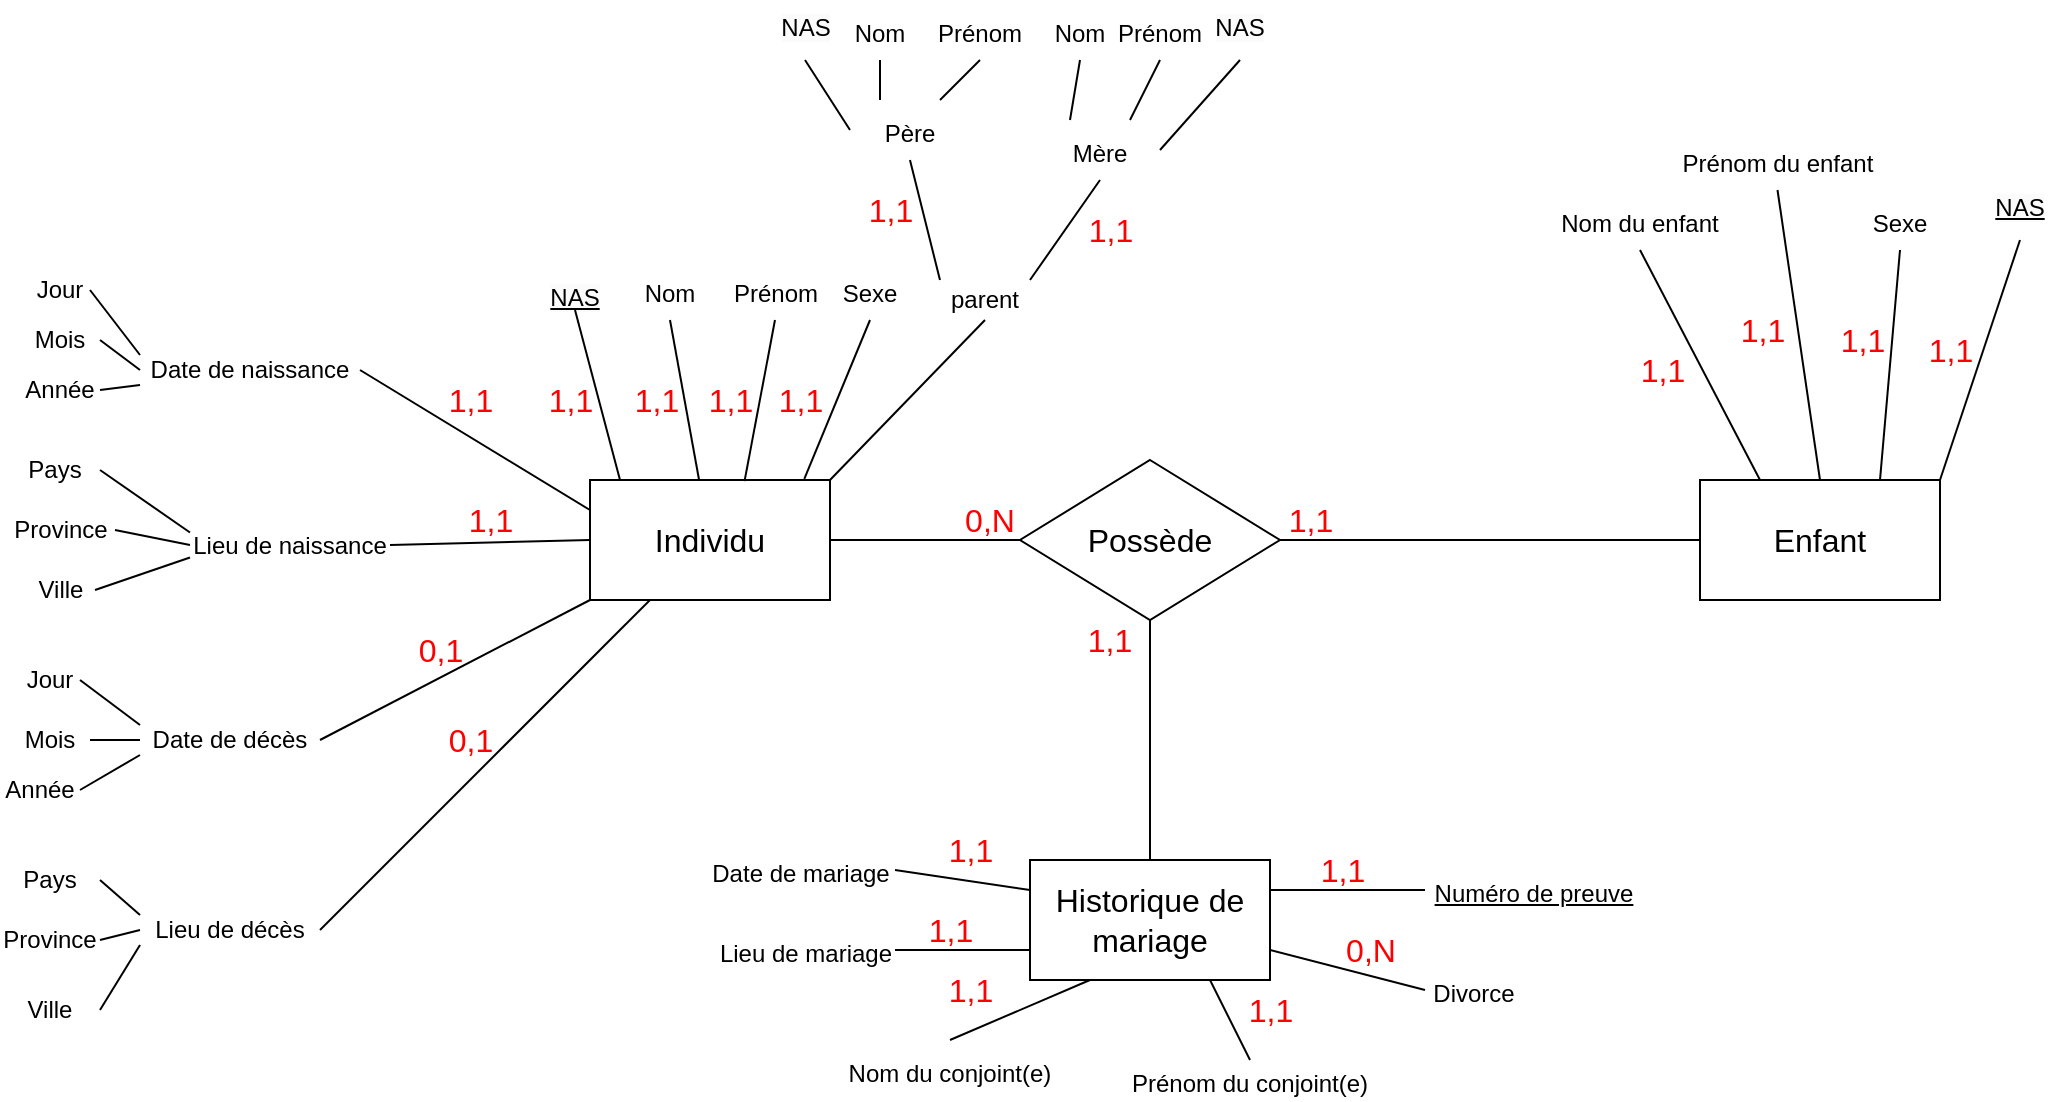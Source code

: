 <mxfile version="20.8.16" type="device"><diagram name="Page-1" id="-lUgpmlANeawjFlTptZe"><mxGraphModel dx="1050" dy="1649" grid="1" gridSize="10" guides="1" tooltips="1" connect="1" arrows="1" fold="1" page="1" pageScale="1" pageWidth="850" pageHeight="1100" math="0" shadow="0"><root><mxCell id="0"/><mxCell id="1" parent="0"/><mxCell id="cC8X6cLVy850eXCTq_Ww-1" value="&lt;font style=&quot;font-size: 16px;&quot;&gt;Individu&lt;/font&gt;" style="rounded=0;whiteSpace=wrap;html=1;" parent="1" vertex="1"><mxGeometry x="415" y="200" width="120" height="60" as="geometry"/></mxCell><mxCell id="_bVCqoc5p8d1zzgGQDH0-6" value="&lt;font style=&quot;font-size: 12px;&quot;&gt;Sexe&lt;/font&gt;" style="text;html=1;strokeColor=none;fillColor=none;align=center;verticalAlign=middle;whiteSpace=wrap;rounded=0;fontSize=16;" parent="1" vertex="1"><mxGeometry x="525" y="90" width="60" height="30" as="geometry"/></mxCell><mxCell id="_bVCqoc5p8d1zzgGQDH0-7" value="&lt;font style=&quot;font-size: 12px;&quot;&gt;Prénom&lt;/font&gt;" style="text;html=1;strokeColor=none;fillColor=none;align=center;verticalAlign=middle;whiteSpace=wrap;rounded=0;fontSize=16;" parent="1" vertex="1"><mxGeometry x="477.5" y="90" width="60" height="30" as="geometry"/></mxCell><mxCell id="_bVCqoc5p8d1zzgGQDH0-8" value="&lt;font style=&quot;font-size: 12px;&quot;&gt;Nom&lt;/font&gt;" style="text;html=1;strokeColor=none;fillColor=none;align=center;verticalAlign=middle;whiteSpace=wrap;rounded=0;fontSize=16;" parent="1" vertex="1"><mxGeometry x="425" y="90" width="60" height="30" as="geometry"/></mxCell><mxCell id="_bVCqoc5p8d1zzgGQDH0-10" value="Date de naissance" style="text;html=1;strokeColor=none;fillColor=none;align=center;verticalAlign=middle;whiteSpace=wrap;rounded=0;fontSize=12;" parent="1" vertex="1"><mxGeometry x="190" y="130" width="110" height="30" as="geometry"/></mxCell><mxCell id="_bVCqoc5p8d1zzgGQDH0-11" value="Lieu de naissance" style="text;html=1;strokeColor=none;fillColor=none;align=center;verticalAlign=middle;whiteSpace=wrap;rounded=0;fontSize=12;" parent="1" vertex="1"><mxGeometry x="215" y="220" width="100" height="25" as="geometry"/></mxCell><mxCell id="_bVCqoc5p8d1zzgGQDH0-12" value="Année" style="text;html=1;strokeColor=none;fillColor=none;align=center;verticalAlign=middle;whiteSpace=wrap;rounded=0;fontSize=12;" parent="1" vertex="1"><mxGeometry x="130" y="140" width="40" height="30" as="geometry"/></mxCell><mxCell id="_bVCqoc5p8d1zzgGQDH0-13" value="Mois" style="text;html=1;strokeColor=none;fillColor=none;align=center;verticalAlign=middle;whiteSpace=wrap;rounded=0;fontSize=12;" parent="1" vertex="1"><mxGeometry x="130" y="120" width="40" height="20" as="geometry"/></mxCell><mxCell id="_bVCqoc5p8d1zzgGQDH0-14" value="Jour" style="text;html=1;strokeColor=none;fillColor=none;align=center;verticalAlign=middle;whiteSpace=wrap;rounded=0;fontSize=12;" parent="1" vertex="1"><mxGeometry x="135" y="95" width="30" height="20" as="geometry"/></mxCell><mxCell id="_bVCqoc5p8d1zzgGQDH0-15" value="Date de décès" style="text;html=1;strokeColor=none;fillColor=none;align=center;verticalAlign=middle;whiteSpace=wrap;rounded=0;fontSize=12;" parent="1" vertex="1"><mxGeometry x="190" y="315" width="90" height="30" as="geometry"/></mxCell><mxCell id="_bVCqoc5p8d1zzgGQDH0-16" value="Lieu de décès" style="text;html=1;strokeColor=none;fillColor=none;align=center;verticalAlign=middle;whiteSpace=wrap;rounded=0;fontSize=12;" parent="1" vertex="1"><mxGeometry x="190" y="410" width="90" height="30" as="geometry"/></mxCell><mxCell id="_bVCqoc5p8d1zzgGQDH0-17" style="edgeStyle=orthogonalEdgeStyle;rounded=0;orthogonalLoop=1;jettySize=auto;html=1;exitX=0.5;exitY=1;exitDx=0;exitDy=0;fontSize=12;" parent="1" source="_bVCqoc5p8d1zzgGQDH0-14" target="_bVCqoc5p8d1zzgGQDH0-14" edge="1"><mxGeometry relative="1" as="geometry"/></mxCell><mxCell id="_bVCqoc5p8d1zzgGQDH0-24" value="" style="endArrow=none;html=1;rounded=0;fontSize=12;exitX=1;exitY=0.5;exitDx=0;exitDy=0;entryX=0;entryY=0.25;entryDx=0;entryDy=0;" parent="1" source="_bVCqoc5p8d1zzgGQDH0-10" target="cC8X6cLVy850eXCTq_Ww-1" edge="1"><mxGeometry width="50" height="50" relative="1" as="geometry"><mxPoint x="465" y="300" as="sourcePoint"/><mxPoint x="515" y="250" as="targetPoint"/></mxGeometry></mxCell><mxCell id="_bVCqoc5p8d1zzgGQDH0-25" value="" style="endArrow=none;html=1;rounded=0;fontSize=12;exitX=1;exitY=0.5;exitDx=0;exitDy=0;entryX=0;entryY=0.5;entryDx=0;entryDy=0;" parent="1" source="_bVCqoc5p8d1zzgGQDH0-11" target="cC8X6cLVy850eXCTq_Ww-1" edge="1"><mxGeometry width="50" height="50" relative="1" as="geometry"><mxPoint x="465" y="300" as="sourcePoint"/><mxPoint x="515" y="250" as="targetPoint"/></mxGeometry></mxCell><mxCell id="_bVCqoc5p8d1zzgGQDH0-28" value="" style="endArrow=none;html=1;rounded=0;fontSize=12;exitX=1;exitY=0.5;exitDx=0;exitDy=0;entryX=0;entryY=0.25;entryDx=0;entryDy=0;" parent="1" source="_bVCqoc5p8d1zzgGQDH0-14" target="_bVCqoc5p8d1zzgGQDH0-10" edge="1"><mxGeometry width="50" height="50" relative="1" as="geometry"><mxPoint x="465" y="300" as="sourcePoint"/><mxPoint x="515" y="250" as="targetPoint"/></mxGeometry></mxCell><mxCell id="_bVCqoc5p8d1zzgGQDH0-29" value="" style="endArrow=none;html=1;rounded=0;fontSize=12;exitX=1;exitY=0.5;exitDx=0;exitDy=0;entryX=0;entryY=0.5;entryDx=0;entryDy=0;" parent="1" source="_bVCqoc5p8d1zzgGQDH0-13" target="_bVCqoc5p8d1zzgGQDH0-10" edge="1"><mxGeometry width="50" height="50" relative="1" as="geometry"><mxPoint x="465" y="300" as="sourcePoint"/><mxPoint x="515" y="250" as="targetPoint"/></mxGeometry></mxCell><mxCell id="_bVCqoc5p8d1zzgGQDH0-30" value="" style="endArrow=none;html=1;rounded=0;fontSize=12;exitX=1;exitY=0.5;exitDx=0;exitDy=0;entryX=0;entryY=0.75;entryDx=0;entryDy=0;" parent="1" source="_bVCqoc5p8d1zzgGQDH0-12" target="_bVCqoc5p8d1zzgGQDH0-10" edge="1"><mxGeometry width="50" height="50" relative="1" as="geometry"><mxPoint x="465" y="300" as="sourcePoint"/><mxPoint x="515" y="250" as="targetPoint"/></mxGeometry></mxCell><mxCell id="_bVCqoc5p8d1zzgGQDH0-31" value="Pays" style="text;html=1;strokeColor=none;fillColor=none;align=center;verticalAlign=middle;whiteSpace=wrap;rounded=0;fontSize=12;" parent="1" vertex="1"><mxGeometry x="125" y="185" width="45" height="20" as="geometry"/></mxCell><mxCell id="_bVCqoc5p8d1zzgGQDH0-32" value="Ville" style="text;html=1;strokeColor=none;fillColor=none;align=center;verticalAlign=middle;whiteSpace=wrap;rounded=0;fontSize=12;" parent="1" vertex="1"><mxGeometry x="132.5" y="245" width="35" height="20" as="geometry"/></mxCell><mxCell id="_bVCqoc5p8d1zzgGQDH0-33" value="Province" style="text;html=1;strokeColor=none;fillColor=none;align=center;verticalAlign=middle;whiteSpace=wrap;rounded=0;fontSize=12;" parent="1" vertex="1"><mxGeometry x="122.5" y="210" width="55" height="30" as="geometry"/></mxCell><mxCell id="_bVCqoc5p8d1zzgGQDH0-35" value="Année" style="text;html=1;strokeColor=none;fillColor=none;align=center;verticalAlign=middle;whiteSpace=wrap;rounded=0;fontSize=12;" parent="1" vertex="1"><mxGeometry x="120" y="340" width="40" height="30" as="geometry"/></mxCell><mxCell id="_bVCqoc5p8d1zzgGQDH0-36" value="Mois" style="text;html=1;strokeColor=none;fillColor=none;align=center;verticalAlign=middle;whiteSpace=wrap;rounded=0;fontSize=12;" parent="1" vertex="1"><mxGeometry x="125" y="320" width="40" height="20" as="geometry"/></mxCell><mxCell id="_bVCqoc5p8d1zzgGQDH0-37" value="Jour" style="text;html=1;strokeColor=none;fillColor=none;align=center;verticalAlign=middle;whiteSpace=wrap;rounded=0;fontSize=12;" parent="1" vertex="1"><mxGeometry x="130" y="290" width="30" height="20" as="geometry"/></mxCell><mxCell id="_bVCqoc5p8d1zzgGQDH0-38" style="edgeStyle=orthogonalEdgeStyle;rounded=0;orthogonalLoop=1;jettySize=auto;html=1;exitX=0.5;exitY=1;exitDx=0;exitDy=0;fontSize=12;" parent="1" source="_bVCqoc5p8d1zzgGQDH0-37" target="_bVCqoc5p8d1zzgGQDH0-37" edge="1"><mxGeometry relative="1" as="geometry"/></mxCell><mxCell id="_bVCqoc5p8d1zzgGQDH0-39" value="Pays" style="text;html=1;strokeColor=none;fillColor=none;align=center;verticalAlign=middle;whiteSpace=wrap;rounded=0;fontSize=12;" parent="1" vertex="1"><mxGeometry x="120" y="390" width="50" height="20" as="geometry"/></mxCell><mxCell id="_bVCqoc5p8d1zzgGQDH0-40" value="Ville" style="text;html=1;strokeColor=none;fillColor=none;align=center;verticalAlign=middle;whiteSpace=wrap;rounded=0;fontSize=12;" parent="1" vertex="1"><mxGeometry x="120" y="455" width="50" height="20" as="geometry"/></mxCell><mxCell id="_bVCqoc5p8d1zzgGQDH0-41" value="Province" style="text;html=1;strokeColor=none;fillColor=none;align=center;verticalAlign=middle;whiteSpace=wrap;rounded=0;fontSize=12;" parent="1" vertex="1"><mxGeometry x="120" y="420" width="50" height="20" as="geometry"/></mxCell><mxCell id="_bVCqoc5p8d1zzgGQDH0-42" value="" style="endArrow=none;html=1;rounded=0;fontSize=12;exitX=1;exitY=0.5;exitDx=0;exitDy=0;entryX=0;entryY=0.25;entryDx=0;entryDy=0;" parent="1" source="_bVCqoc5p8d1zzgGQDH0-31" target="_bVCqoc5p8d1zzgGQDH0-11" edge="1"><mxGeometry width="50" height="50" relative="1" as="geometry"><mxPoint x="465" y="300" as="sourcePoint"/><mxPoint x="515" y="250" as="targetPoint"/></mxGeometry></mxCell><mxCell id="_bVCqoc5p8d1zzgGQDH0-43" value="" style="endArrow=none;html=1;rounded=0;fontSize=12;exitX=1;exitY=0.5;exitDx=0;exitDy=0;entryX=0;entryY=0.5;entryDx=0;entryDy=0;" parent="1" source="_bVCqoc5p8d1zzgGQDH0-33" target="_bVCqoc5p8d1zzgGQDH0-11" edge="1"><mxGeometry width="50" height="50" relative="1" as="geometry"><mxPoint x="465" y="300" as="sourcePoint"/><mxPoint x="515" y="250" as="targetPoint"/></mxGeometry></mxCell><mxCell id="_bVCqoc5p8d1zzgGQDH0-44" value="" style="endArrow=none;html=1;rounded=0;fontSize=12;exitX=1;exitY=0.5;exitDx=0;exitDy=0;entryX=0;entryY=0.75;entryDx=0;entryDy=0;" parent="1" source="_bVCqoc5p8d1zzgGQDH0-32" target="_bVCqoc5p8d1zzgGQDH0-11" edge="1"><mxGeometry width="50" height="50" relative="1" as="geometry"><mxPoint x="465" y="300" as="sourcePoint"/><mxPoint x="515" y="250" as="targetPoint"/></mxGeometry></mxCell><mxCell id="_bVCqoc5p8d1zzgGQDH0-46" value="" style="endArrow=none;html=1;rounded=0;fontSize=12;exitX=1;exitY=0.5;exitDx=0;exitDy=0;entryX=0;entryY=0.25;entryDx=0;entryDy=0;" parent="1" source="_bVCqoc5p8d1zzgGQDH0-37" target="_bVCqoc5p8d1zzgGQDH0-15" edge="1"><mxGeometry width="50" height="50" relative="1" as="geometry"><mxPoint x="425" y="320" as="sourcePoint"/><mxPoint x="475" y="270" as="targetPoint"/></mxGeometry></mxCell><mxCell id="_bVCqoc5p8d1zzgGQDH0-47" value="" style="endArrow=none;html=1;rounded=0;fontSize=12;exitX=1;exitY=0.5;exitDx=0;exitDy=0;entryX=0;entryY=0.5;entryDx=0;entryDy=0;" parent="1" source="_bVCqoc5p8d1zzgGQDH0-36" target="_bVCqoc5p8d1zzgGQDH0-15" edge="1"><mxGeometry width="50" height="50" relative="1" as="geometry"><mxPoint x="425" y="320" as="sourcePoint"/><mxPoint x="475" y="270" as="targetPoint"/></mxGeometry></mxCell><mxCell id="_bVCqoc5p8d1zzgGQDH0-48" value="" style="endArrow=none;html=1;rounded=0;fontSize=12;exitX=1;exitY=0.5;exitDx=0;exitDy=0;entryX=0;entryY=0.75;entryDx=0;entryDy=0;" parent="1" source="_bVCqoc5p8d1zzgGQDH0-35" target="_bVCqoc5p8d1zzgGQDH0-15" edge="1"><mxGeometry width="50" height="50" relative="1" as="geometry"><mxPoint x="165" y="355" as="sourcePoint"/><mxPoint x="475" y="270" as="targetPoint"/></mxGeometry></mxCell><mxCell id="_bVCqoc5p8d1zzgGQDH0-49" value="" style="endArrow=none;html=1;rounded=0;fontSize=12;exitX=1;exitY=0.5;exitDx=0;exitDy=0;entryX=0;entryY=0.25;entryDx=0;entryDy=0;" parent="1" source="_bVCqoc5p8d1zzgGQDH0-39" target="_bVCqoc5p8d1zzgGQDH0-16" edge="1"><mxGeometry width="50" height="50" relative="1" as="geometry"><mxPoint x="425" y="330" as="sourcePoint"/><mxPoint x="475" y="280" as="targetPoint"/></mxGeometry></mxCell><mxCell id="_bVCqoc5p8d1zzgGQDH0-50" value="" style="endArrow=none;html=1;rounded=0;fontSize=12;exitX=1;exitY=0.5;exitDx=0;exitDy=0;entryX=0;entryY=0.5;entryDx=0;entryDy=0;" parent="1" source="_bVCqoc5p8d1zzgGQDH0-41" target="_bVCqoc5p8d1zzgGQDH0-16" edge="1"><mxGeometry width="50" height="50" relative="1" as="geometry"><mxPoint x="425" y="330" as="sourcePoint"/><mxPoint x="475" y="280" as="targetPoint"/></mxGeometry></mxCell><mxCell id="_bVCqoc5p8d1zzgGQDH0-51" value="" style="endArrow=none;html=1;rounded=0;fontSize=12;exitX=1;exitY=0.5;exitDx=0;exitDy=0;entryX=0;entryY=0.75;entryDx=0;entryDy=0;" parent="1" source="_bVCqoc5p8d1zzgGQDH0-40" target="_bVCqoc5p8d1zzgGQDH0-16" edge="1"><mxGeometry width="50" height="50" relative="1" as="geometry"><mxPoint x="425" y="330" as="sourcePoint"/><mxPoint x="475" y="280" as="targetPoint"/></mxGeometry></mxCell><mxCell id="_bVCqoc5p8d1zzgGQDH0-52" value="" style="endArrow=none;html=1;rounded=0;fontSize=12;exitX=0.5;exitY=1;exitDx=0;exitDy=0;" parent="1" source="_bVCqoc5p8d1zzgGQDH0-8" target="cC8X6cLVy850eXCTq_Ww-1" edge="1"><mxGeometry width="50" height="50" relative="1" as="geometry"><mxPoint x="490" y="300" as="sourcePoint"/><mxPoint x="540" y="250" as="targetPoint"/></mxGeometry></mxCell><mxCell id="_bVCqoc5p8d1zzgGQDH0-53" value="" style="endArrow=none;html=1;rounded=0;fontSize=12;exitX=0.644;exitY=0.009;exitDx=0;exitDy=0;entryX=0.5;entryY=1;entryDx=0;entryDy=0;exitPerimeter=0;" parent="1" source="cC8X6cLVy850eXCTq_Ww-1" target="_bVCqoc5p8d1zzgGQDH0-7" edge="1"><mxGeometry width="50" height="50" relative="1" as="geometry"><mxPoint x="490" y="300" as="sourcePoint"/><mxPoint x="540" y="250" as="targetPoint"/></mxGeometry></mxCell><mxCell id="_bVCqoc5p8d1zzgGQDH0-54" value="" style="endArrow=none;html=1;rounded=0;fontSize=12;exitX=0.893;exitY=-0.009;exitDx=0;exitDy=0;entryX=0.5;entryY=1;entryDx=0;entryDy=0;exitPerimeter=0;" parent="1" source="cC8X6cLVy850eXCTq_Ww-1" target="_bVCqoc5p8d1zzgGQDH0-6" edge="1"><mxGeometry width="50" height="50" relative="1" as="geometry"><mxPoint x="490" y="300" as="sourcePoint"/><mxPoint x="540" y="250" as="targetPoint"/></mxGeometry></mxCell><mxCell id="_bVCqoc5p8d1zzgGQDH0-55" value="&lt;font style=&quot;font-size: 16px;&quot;&gt;Possède&lt;/font&gt;" style="rhombus;whiteSpace=wrap;html=1;fontSize=12;" parent="1" vertex="1"><mxGeometry x="630" y="190" width="130" height="80" as="geometry"/></mxCell><mxCell id="_bVCqoc5p8d1zzgGQDH0-56" value="" style="endArrow=none;html=1;rounded=0;fontSize=12;exitX=0;exitY=0.5;exitDx=0;exitDy=0;entryX=1;entryY=0.5;entryDx=0;entryDy=0;" parent="1" source="_bVCqoc5p8d1zzgGQDH0-55" target="cC8X6cLVy850eXCTq_Ww-1" edge="1"><mxGeometry width="50" height="50" relative="1" as="geometry"><mxPoint x="490" y="300" as="sourcePoint"/><mxPoint x="560" y="190" as="targetPoint"/></mxGeometry></mxCell><mxCell id="_bVCqoc5p8d1zzgGQDH0-57" value="Enfant" style="rounded=0;whiteSpace=wrap;html=1;fontSize=16;" parent="1" vertex="1"><mxGeometry x="970" y="200" width="120" height="60" as="geometry"/></mxCell><mxCell id="_bVCqoc5p8d1zzgGQDH0-58" value="" style="endArrow=none;html=1;rounded=0;fontSize=16;entryX=1;entryY=0.5;entryDx=0;entryDy=0;exitX=0;exitY=0.5;exitDx=0;exitDy=0;" parent="1" source="_bVCqoc5p8d1zzgGQDH0-57" target="_bVCqoc5p8d1zzgGQDH0-55" edge="1"><mxGeometry width="50" height="50" relative="1" as="geometry"><mxPoint x="490" y="290" as="sourcePoint"/><mxPoint x="540" y="240" as="targetPoint"/></mxGeometry></mxCell><mxCell id="_bVCqoc5p8d1zzgGQDH0-59" value="&lt;font color=&quot;#ff0000&quot;&gt;0,N&lt;/font&gt;" style="text;html=1;strokeColor=none;fillColor=none;align=center;verticalAlign=middle;whiteSpace=wrap;rounded=0;fontSize=16;" parent="1" vertex="1"><mxGeometry x="590" y="210" width="50" height="20" as="geometry"/></mxCell><mxCell id="_bVCqoc5p8d1zzgGQDH0-60" value="1,1" style="text;html=1;align=center;verticalAlign=middle;resizable=0;points=[];autosize=1;strokeColor=none;fillColor=none;fontSize=16;fontColor=#FF0000;" parent="1" vertex="1"><mxGeometry x="750" y="205" width="50" height="30" as="geometry"/></mxCell><mxCell id="_bVCqoc5p8d1zzgGQDH0-63" value="&lt;font style=&quot;font-size: 12px;&quot;&gt;Sexe&lt;/font&gt;" style="text;html=1;strokeColor=none;fillColor=none;align=center;verticalAlign=middle;whiteSpace=wrap;rounded=0;fontSize=16;" parent="1" vertex="1"><mxGeometry x="1040" y="55" width="60" height="30" as="geometry"/></mxCell><mxCell id="_bVCqoc5p8d1zzgGQDH0-64" value="&lt;font style=&quot;font-size: 12px;&quot;&gt;Prénom du enfant&lt;/font&gt;" style="text;html=1;strokeColor=none;fillColor=none;align=center;verticalAlign=middle;whiteSpace=wrap;rounded=0;fontSize=16;" parent="1" vertex="1"><mxGeometry x="960" y="25" width="97.5" height="30" as="geometry"/></mxCell><mxCell id="_bVCqoc5p8d1zzgGQDH0-65" value="&lt;font style=&quot;font-size: 12px;&quot;&gt;Nom du enfant&lt;/font&gt;" style="text;html=1;strokeColor=none;fillColor=none;align=center;verticalAlign=middle;whiteSpace=wrap;rounded=0;fontSize=16;" parent="1" vertex="1"><mxGeometry x="890" y="55" width="100" height="30" as="geometry"/></mxCell><mxCell id="_bVCqoc5p8d1zzgGQDH0-66" value="" style="endArrow=none;html=1;rounded=0;fontSize=16;fontColor=#FF0000;exitX=0.25;exitY=0;exitDx=0;exitDy=0;entryX=0.5;entryY=1;entryDx=0;entryDy=0;" parent="1" source="_bVCqoc5p8d1zzgGQDH0-57" target="_bVCqoc5p8d1zzgGQDH0-65" edge="1"><mxGeometry width="50" height="50" relative="1" as="geometry"><mxPoint x="670" y="290" as="sourcePoint"/><mxPoint x="720" y="240" as="targetPoint"/></mxGeometry></mxCell><mxCell id="_bVCqoc5p8d1zzgGQDH0-67" value="" style="endArrow=none;html=1;rounded=0;fontSize=16;fontColor=#FF0000;exitX=0.5;exitY=0;exitDx=0;exitDy=0;entryX=0.5;entryY=1;entryDx=0;entryDy=0;" parent="1" source="_bVCqoc5p8d1zzgGQDH0-57" target="_bVCqoc5p8d1zzgGQDH0-64" edge="1"><mxGeometry width="50" height="50" relative="1" as="geometry"><mxPoint x="670" y="290" as="sourcePoint"/><mxPoint x="720" y="240" as="targetPoint"/></mxGeometry></mxCell><mxCell id="_bVCqoc5p8d1zzgGQDH0-68" value="" style="endArrow=none;html=1;rounded=0;fontSize=16;fontColor=#FF0000;exitX=0.75;exitY=0;exitDx=0;exitDy=0;entryX=0.5;entryY=1;entryDx=0;entryDy=0;" parent="1" source="_bVCqoc5p8d1zzgGQDH0-57" target="_bVCqoc5p8d1zzgGQDH0-63" edge="1"><mxGeometry width="50" height="50" relative="1" as="geometry"><mxPoint x="670" y="290" as="sourcePoint"/><mxPoint x="720" y="240" as="targetPoint"/></mxGeometry></mxCell><mxCell id="_bVCqoc5p8d1zzgGQDH0-69" value="&lt;font color=&quot;#000000&quot;&gt;Historique de mariage&lt;/font&gt;" style="rounded=0;whiteSpace=wrap;html=1;fontSize=16;fontColor=#FF0000;" parent="1" vertex="1"><mxGeometry x="635" y="390" width="120" height="60" as="geometry"/></mxCell><mxCell id="_bVCqoc5p8d1zzgGQDH0-70" value="" style="endArrow=none;html=1;rounded=0;fontSize=16;fontColor=#FF0000;entryX=0.5;entryY=1;entryDx=0;entryDy=0;exitX=0.5;exitY=0;exitDx=0;exitDy=0;" parent="1" source="_bVCqoc5p8d1zzgGQDH0-69" target="_bVCqoc5p8d1zzgGQDH0-55" edge="1"><mxGeometry width="50" height="50" relative="1" as="geometry"><mxPoint x="530" y="350" as="sourcePoint"/><mxPoint x="580" y="300" as="targetPoint"/></mxGeometry></mxCell><mxCell id="_bVCqoc5p8d1zzgGQDH0-71" value="1,1" style="text;html=1;align=center;verticalAlign=middle;resizable=0;points=[];autosize=1;strokeColor=none;fillColor=none;fontSize=16;fontColor=#FF0000;" parent="1" vertex="1"><mxGeometry x="1026.25" y="115" width="50" height="30" as="geometry"/></mxCell><mxCell id="_bVCqoc5p8d1zzgGQDH0-72" value="&lt;span style=&quot;font-size: 12px;&quot;&gt;Divorce&lt;/span&gt;" style="text;html=1;strokeColor=none;fillColor=none;align=center;verticalAlign=middle;whiteSpace=wrap;rounded=0;fontSize=16;" parent="1" vertex="1"><mxGeometry x="832.5" y="440" width="47.5" height="30" as="geometry"/></mxCell><mxCell id="_bVCqoc5p8d1zzgGQDH0-73" value="&lt;font style=&quot;font-size: 12px;&quot;&gt;Lieu de mariage&lt;/font&gt;" style="text;html=1;strokeColor=none;fillColor=none;align=center;verticalAlign=middle;whiteSpace=wrap;rounded=0;fontSize=16;" parent="1" vertex="1"><mxGeometry x="477.5" y="420" width="90" height="30" as="geometry"/></mxCell><mxCell id="_bVCqoc5p8d1zzgGQDH0-74" value="&lt;font style=&quot;font-size: 12px;&quot;&gt;Date de mariage&lt;/font&gt;" style="text;html=1;strokeColor=none;fillColor=none;align=center;verticalAlign=middle;whiteSpace=wrap;rounded=0;fontSize=16;" parent="1" vertex="1"><mxGeometry x="472.5" y="380" width="95" height="30" as="geometry"/></mxCell><mxCell id="_bVCqoc5p8d1zzgGQDH0-75" value="&lt;span style=&quot;font-size: 12px;&quot;&gt;&lt;u&gt;Numéro de preuve&lt;/u&gt;&lt;br&gt;&lt;/span&gt;" style="text;html=1;strokeColor=none;fillColor=none;align=center;verticalAlign=middle;whiteSpace=wrap;rounded=0;fontSize=16;" parent="1" vertex="1"><mxGeometry x="832.5" y="390" width="107.5" height="30" as="geometry"/></mxCell><mxCell id="_bVCqoc5p8d1zzgGQDH0-76" value="&lt;font style=&quot;font-size: 12px;&quot;&gt;Prénom du conjoint(e)&lt;br&gt;&lt;/font&gt;" style="text;html=1;strokeColor=none;fillColor=none;align=center;verticalAlign=middle;whiteSpace=wrap;rounded=0;fontSize=16;" parent="1" vertex="1"><mxGeometry x="680" y="490" width="130" height="20" as="geometry"/></mxCell><mxCell id="_bVCqoc5p8d1zzgGQDH0-77" value="&lt;font style=&quot;font-size: 12px;&quot;&gt;Nom du conjoint(e)&lt;/font&gt;" style="text;html=1;strokeColor=none;fillColor=none;align=center;verticalAlign=middle;whiteSpace=wrap;rounded=0;fontSize=16;" parent="1" vertex="1"><mxGeometry x="540" y="480" width="110" height="30" as="geometry"/></mxCell><mxCell id="_bVCqoc5p8d1zzgGQDH0-78" value="" style="endArrow=none;html=1;rounded=0;fontSize=16;fontColor=#000000;entryX=0;entryY=0.75;entryDx=0;entryDy=0;exitX=1;exitY=0.5;exitDx=0;exitDy=0;" parent="1" source="_bVCqoc5p8d1zzgGQDH0-73" target="_bVCqoc5p8d1zzgGQDH0-69" edge="1"><mxGeometry width="50" height="50" relative="1" as="geometry"><mxPoint x="540" y="480" as="sourcePoint"/><mxPoint x="590" y="430" as="targetPoint"/></mxGeometry></mxCell><mxCell id="_bVCqoc5p8d1zzgGQDH0-79" value="" style="endArrow=none;html=1;rounded=0;fontSize=16;fontColor=#000000;entryX=1;entryY=0.5;entryDx=0;entryDy=0;exitX=0;exitY=0.25;exitDx=0;exitDy=0;" parent="1" source="_bVCqoc5p8d1zzgGQDH0-69" target="_bVCqoc5p8d1zzgGQDH0-74" edge="1"><mxGeometry width="50" height="50" relative="1" as="geometry"><mxPoint x="540" y="480" as="sourcePoint"/><mxPoint x="590" y="430" as="targetPoint"/></mxGeometry></mxCell><mxCell id="_bVCqoc5p8d1zzgGQDH0-80" value="" style="endArrow=none;html=1;rounded=0;fontSize=16;fontColor=#000000;exitX=0.25;exitY=1;exitDx=0;exitDy=0;entryX=0.5;entryY=0;entryDx=0;entryDy=0;" parent="1" source="_bVCqoc5p8d1zzgGQDH0-69" target="_bVCqoc5p8d1zzgGQDH0-77" edge="1"><mxGeometry width="50" height="50" relative="1" as="geometry"><mxPoint x="540" y="480" as="sourcePoint"/><mxPoint x="590" y="430" as="targetPoint"/></mxGeometry></mxCell><mxCell id="_bVCqoc5p8d1zzgGQDH0-81" value="" style="endArrow=none;html=1;rounded=0;fontSize=16;fontColor=#000000;entryX=0.75;entryY=1;entryDx=0;entryDy=0;exitX=0.5;exitY=0;exitDx=0;exitDy=0;" parent="1" source="_bVCqoc5p8d1zzgGQDH0-76" target="_bVCqoc5p8d1zzgGQDH0-69" edge="1"><mxGeometry width="50" height="50" relative="1" as="geometry"><mxPoint x="540" y="480" as="sourcePoint"/><mxPoint x="590" y="430" as="targetPoint"/></mxGeometry></mxCell><mxCell id="_bVCqoc5p8d1zzgGQDH0-82" value="" style="endArrow=none;html=1;rounded=0;fontSize=16;fontColor=#000000;entryX=0;entryY=0.5;entryDx=0;entryDy=0;exitX=1;exitY=0.25;exitDx=0;exitDy=0;" parent="1" source="_bVCqoc5p8d1zzgGQDH0-69" target="_bVCqoc5p8d1zzgGQDH0-75" edge="1"><mxGeometry width="50" height="50" relative="1" as="geometry"><mxPoint x="540" y="480" as="sourcePoint"/><mxPoint x="590" y="430" as="targetPoint"/></mxGeometry></mxCell><mxCell id="_bVCqoc5p8d1zzgGQDH0-83" value="" style="endArrow=none;html=1;rounded=0;fontSize=16;fontColor=#000000;exitX=0;exitY=0.5;exitDx=0;exitDy=0;entryX=1;entryY=0.75;entryDx=0;entryDy=0;" parent="1" source="_bVCqoc5p8d1zzgGQDH0-72" target="_bVCqoc5p8d1zzgGQDH0-69" edge="1"><mxGeometry width="50" height="50" relative="1" as="geometry"><mxPoint x="540" y="470" as="sourcePoint"/><mxPoint x="590" y="420" as="targetPoint"/></mxGeometry></mxCell><mxCell id="_bVCqoc5p8d1zzgGQDH0-84" value="1,1" style="text;html=1;align=center;verticalAlign=middle;resizable=0;points=[];autosize=1;strokeColor=none;fillColor=none;fontSize=16;fontColor=#FF0000;" parent="1" vertex="1"><mxGeometry x="976.25" y="110" width="50" height="30" as="geometry"/></mxCell><mxCell id="_bVCqoc5p8d1zzgGQDH0-85" value="1,1" style="text;html=1;align=center;verticalAlign=middle;resizable=0;points=[];autosize=1;strokeColor=none;fillColor=none;fontSize=16;fontColor=#FF0000;" parent="1" vertex="1"><mxGeometry x="926.25" y="130" width="50" height="30" as="geometry"/></mxCell><mxCell id="_bVCqoc5p8d1zzgGQDH0-86" value="0,N" style="text;html=1;align=center;verticalAlign=middle;resizable=0;points=[];autosize=1;strokeColor=none;fillColor=none;fontSize=16;fontColor=#FF0000;" parent="1" vertex="1"><mxGeometry x="780" y="420" width="50" height="30" as="geometry"/></mxCell><mxCell id="_bVCqoc5p8d1zzgGQDH0-87" value="1,1" style="text;html=1;align=center;verticalAlign=middle;resizable=0;points=[];autosize=1;strokeColor=none;fillColor=none;fontSize=16;fontColor=#FF0000;" parent="1" vertex="1"><mxGeometry x="766.25" y="380" width="50" height="30" as="geometry"/></mxCell><mxCell id="_bVCqoc5p8d1zzgGQDH0-88" value="1,1" style="text;html=1;align=center;verticalAlign=middle;resizable=0;points=[];autosize=1;strokeColor=none;fillColor=none;fontSize=16;fontColor=#FF0000;" parent="1" vertex="1"><mxGeometry x="730" y="450" width="50" height="30" as="geometry"/></mxCell><mxCell id="_bVCqoc5p8d1zzgGQDH0-89" value="1,1" style="text;html=1;align=center;verticalAlign=middle;resizable=0;points=[];autosize=1;strokeColor=none;fillColor=none;fontSize=16;fontColor=#FF0000;" parent="1" vertex="1"><mxGeometry x="580" y="440" width="50" height="30" as="geometry"/></mxCell><mxCell id="_bVCqoc5p8d1zzgGQDH0-90" value="1,1" style="text;html=1;align=center;verticalAlign=middle;resizable=0;points=[];autosize=1;strokeColor=none;fillColor=none;fontSize=16;fontColor=#FF0000;" parent="1" vertex="1"><mxGeometry x="570" y="410" width="50" height="30" as="geometry"/></mxCell><mxCell id="_bVCqoc5p8d1zzgGQDH0-91" value="1,1" style="text;html=1;align=center;verticalAlign=middle;resizable=0;points=[];autosize=1;strokeColor=none;fillColor=none;fontSize=16;fontColor=#FF0000;" parent="1" vertex="1"><mxGeometry x="580" y="370" width="50" height="30" as="geometry"/></mxCell><mxCell id="_bVCqoc5p8d1zzgGQDH0-103" value="0,1" style="text;html=1;align=center;verticalAlign=middle;resizable=0;points=[];autosize=1;strokeColor=none;fillColor=none;fontSize=16;fontColor=#FF0000;" parent="1" vertex="1"><mxGeometry x="315" y="270" width="50" height="30" as="geometry"/></mxCell><mxCell id="_bVCqoc5p8d1zzgGQDH0-104" value="1,1" style="text;html=1;align=center;verticalAlign=middle;resizable=0;points=[];autosize=1;strokeColor=none;fillColor=none;fontSize=16;fontColor=#FF0000;" parent="1" vertex="1"><mxGeometry x="340" y="205" width="50" height="30" as="geometry"/></mxCell><mxCell id="_bVCqoc5p8d1zzgGQDH0-105" value="1,1" style="text;html=1;align=center;verticalAlign=middle;resizable=0;points=[];autosize=1;strokeColor=none;fillColor=none;fontSize=16;fontColor=#FF0000;" parent="1" vertex="1"><mxGeometry x="330" y="145" width="50" height="30" as="geometry"/></mxCell><mxCell id="_bVCqoc5p8d1zzgGQDH0-106" value="1,1" style="text;html=1;align=center;verticalAlign=middle;resizable=0;points=[];autosize=1;strokeColor=none;fillColor=none;fontSize=16;fontColor=#FF0000;" parent="1" vertex="1"><mxGeometry x="495" y="145" width="50" height="30" as="geometry"/></mxCell><mxCell id="_bVCqoc5p8d1zzgGQDH0-107" value="1,1" style="text;html=1;align=center;verticalAlign=middle;resizable=0;points=[];autosize=1;strokeColor=none;fillColor=none;fontSize=16;fontColor=#FF0000;" parent="1" vertex="1"><mxGeometry x="460" y="145" width="50" height="30" as="geometry"/></mxCell><mxCell id="_bVCqoc5p8d1zzgGQDH0-108" value="1,1" style="text;html=1;align=center;verticalAlign=middle;resizable=0;points=[];autosize=1;strokeColor=none;fillColor=none;fontSize=16;fontColor=#FF0000;" parent="1" vertex="1"><mxGeometry x="422.5" y="145" width="50" height="30" as="geometry"/></mxCell><mxCell id="_bVCqoc5p8d1zzgGQDH0-111" value="" style="endArrow=none;html=1;rounded=0;fontSize=16;fontColor=#000000;entryX=0.5;entryY=1;entryDx=0;entryDy=0;exitX=1;exitY=0;exitDx=0;exitDy=0;" parent="1" source="cC8X6cLVy850eXCTq_Ww-1" target="zfzWY77yYJ0QBc8i7zqL-1" edge="1"><mxGeometry width="50" height="50" relative="1" as="geometry"><mxPoint x="540" y="300" as="sourcePoint"/><mxPoint x="695" y="100" as="targetPoint"/></mxGeometry></mxCell><mxCell id="_bVCqoc5p8d1zzgGQDH0-114" value="&lt;font style=&quot;font-size: 12px;&quot;&gt;Prénom&lt;/font&gt;" style="text;html=1;strokeColor=none;fillColor=none;align=center;verticalAlign=middle;whiteSpace=wrap;rounded=0;fontSize=16;" parent="1" vertex="1"><mxGeometry x="580" y="-40" width="60" height="30" as="geometry"/></mxCell><mxCell id="_bVCqoc5p8d1zzgGQDH0-115" value="&lt;font style=&quot;font-size: 12px;&quot;&gt;Nom&lt;/font&gt;" style="text;html=1;strokeColor=none;fillColor=none;align=center;verticalAlign=middle;whiteSpace=wrap;rounded=0;fontSize=16;" parent="1" vertex="1"><mxGeometry x="530" y="-40" width="60" height="30" as="geometry"/></mxCell><mxCell id="_bVCqoc5p8d1zzgGQDH0-116" value="&lt;font style=&quot;font-size: 12px;&quot;&gt;Prénom&lt;/font&gt;" style="text;html=1;strokeColor=none;fillColor=none;align=center;verticalAlign=middle;whiteSpace=wrap;rounded=0;fontSize=16;" parent="1" vertex="1"><mxGeometry x="670" y="-40" width="60" height="30" as="geometry"/></mxCell><mxCell id="_bVCqoc5p8d1zzgGQDH0-117" value="&lt;font style=&quot;font-size: 12px;&quot;&gt;Nom&lt;/font&gt;" style="text;html=1;strokeColor=none;fillColor=none;align=center;verticalAlign=middle;whiteSpace=wrap;rounded=0;fontSize=16;" parent="1" vertex="1"><mxGeometry x="630" y="-40" width="60" height="30" as="geometry"/></mxCell><mxCell id="_bVCqoc5p8d1zzgGQDH0-118" value="&lt;font style=&quot;font-size: 12px;&quot;&gt;Mère&lt;/font&gt;" style="text;html=1;strokeColor=none;fillColor=none;align=center;verticalAlign=middle;whiteSpace=wrap;rounded=0;fontSize=16;fontColor=#000000;" parent="1" vertex="1"><mxGeometry x="640" y="20" width="60" height="30" as="geometry"/></mxCell><mxCell id="_bVCqoc5p8d1zzgGQDH0-119" value="&lt;font style=&quot;font-size: 12px;&quot;&gt;Père&lt;/font&gt;" style="text;html=1;strokeColor=none;fillColor=none;align=center;verticalAlign=middle;whiteSpace=wrap;rounded=0;fontSize=16;fontColor=#000000;" parent="1" vertex="1"><mxGeometry x="545" y="10" width="60" height="30" as="geometry"/></mxCell><mxCell id="_bVCqoc5p8d1zzgGQDH0-120" value="" style="endArrow=none;html=1;rounded=0;fontSize=16;fontColor=#000000;exitX=0;exitY=0;exitDx=0;exitDy=0;entryX=0.5;entryY=1;entryDx=0;entryDy=0;" parent="1" source="zfzWY77yYJ0QBc8i7zqL-1" target="_bVCqoc5p8d1zzgGQDH0-119" edge="1"><mxGeometry width="50" height="50" relative="1" as="geometry"><mxPoint x="665" y="40" as="sourcePoint"/><mxPoint x="710" y="130" as="targetPoint"/></mxGeometry></mxCell><mxCell id="_bVCqoc5p8d1zzgGQDH0-121" value="" style="endArrow=none;html=1;rounded=0;fontSize=16;fontColor=#000000;exitX=1;exitY=0;exitDx=0;exitDy=0;entryX=0.5;entryY=1;entryDx=0;entryDy=0;" parent="1" source="zfzWY77yYJ0QBc8i7zqL-1" target="_bVCqoc5p8d1zzgGQDH0-118" edge="1"><mxGeometry width="50" height="50" relative="1" as="geometry"><mxPoint x="725" y="40" as="sourcePoint"/><mxPoint x="615" as="targetPoint"/></mxGeometry></mxCell><mxCell id="_bVCqoc5p8d1zzgGQDH0-122" value="1,1" style="text;html=1;align=center;verticalAlign=middle;resizable=0;points=[];autosize=1;strokeColor=none;fillColor=none;fontSize=16;fontColor=#FF0000;" parent="1" vertex="1"><mxGeometry x="650" y="60" width="50" height="30" as="geometry"/></mxCell><mxCell id="_bVCqoc5p8d1zzgGQDH0-123" value="1,1" style="text;html=1;align=center;verticalAlign=middle;resizable=0;points=[];autosize=1;strokeColor=none;fillColor=none;fontSize=16;fontColor=#FF0000;" parent="1" vertex="1"><mxGeometry x="540" y="50" width="50" height="30" as="geometry"/></mxCell><mxCell id="_bVCqoc5p8d1zzgGQDH0-125" style="edgeStyle=orthogonalEdgeStyle;rounded=0;orthogonalLoop=1;jettySize=auto;html=1;exitX=0.5;exitY=1;exitDx=0;exitDy=0;fontSize=16;fontColor=#000000;" parent="1" source="_bVCqoc5p8d1zzgGQDH0-115" target="_bVCqoc5p8d1zzgGQDH0-115" edge="1"><mxGeometry relative="1" as="geometry"/></mxCell><mxCell id="_bVCqoc5p8d1zzgGQDH0-127" value="" style="endArrow=none;html=1;rounded=0;fontSize=16;fontColor=#000000;entryX=0.5;entryY=1;entryDx=0;entryDy=0;exitX=0.25;exitY=0;exitDx=0;exitDy=0;" parent="1" source="_bVCqoc5p8d1zzgGQDH0-119" target="_bVCqoc5p8d1zzgGQDH0-115" edge="1"><mxGeometry width="50" height="50" relative="1" as="geometry"><mxPoint x="660" y="180" as="sourcePoint"/><mxPoint x="710" y="130" as="targetPoint"/></mxGeometry></mxCell><mxCell id="_bVCqoc5p8d1zzgGQDH0-128" value="" style="endArrow=none;html=1;rounded=0;fontSize=16;fontColor=#000000;entryX=0.75;entryY=0;entryDx=0;entryDy=0;exitX=0.5;exitY=1;exitDx=0;exitDy=0;" parent="1" source="_bVCqoc5p8d1zzgGQDH0-114" target="_bVCqoc5p8d1zzgGQDH0-119" edge="1"><mxGeometry width="50" height="50" relative="1" as="geometry"><mxPoint x="660" y="180" as="sourcePoint"/><mxPoint x="710" y="130" as="targetPoint"/></mxGeometry></mxCell><mxCell id="_bVCqoc5p8d1zzgGQDH0-130" value="" style="endArrow=none;html=1;rounded=0;fontSize=16;fontColor=#000000;entryX=0.25;entryY=0;entryDx=0;entryDy=0;exitX=0.5;exitY=1;exitDx=0;exitDy=0;" parent="1" source="_bVCqoc5p8d1zzgGQDH0-117" target="_bVCqoc5p8d1zzgGQDH0-118" edge="1"><mxGeometry width="50" height="50" relative="1" as="geometry"><mxPoint x="660" y="180" as="sourcePoint"/><mxPoint x="710" y="130" as="targetPoint"/></mxGeometry></mxCell><mxCell id="_bVCqoc5p8d1zzgGQDH0-131" value="" style="endArrow=none;html=1;rounded=0;fontSize=16;fontColor=#000000;exitX=0.75;exitY=0;exitDx=0;exitDy=0;entryX=0.5;entryY=1;entryDx=0;entryDy=0;" parent="1" source="_bVCqoc5p8d1zzgGQDH0-118" target="_bVCqoc5p8d1zzgGQDH0-116" edge="1"><mxGeometry width="50" height="50" relative="1" as="geometry"><mxPoint x="660" y="180" as="sourcePoint"/><mxPoint x="710" y="130" as="targetPoint"/></mxGeometry></mxCell><mxCell id="mqKRkX0FgZ8yRWi_YFZ--1" value="&lt;span style=&quot;color: rgb(0, 0, 0); font-family: Helvetica; font-size: 12px; font-style: normal; font-variant-ligatures: normal; font-variant-caps: normal; font-weight: 400; letter-spacing: normal; orphans: 2; text-indent: 0px; text-transform: none; widows: 2; word-spacing: 0px; -webkit-text-stroke-width: 0px; background-color: rgb(251, 251, 251); text-decoration-thickness: initial; text-decoration-style: initial; text-decoration-color: initial; float: none; display: inline !important;&quot;&gt;NAS&lt;/span&gt;" style="text;whiteSpace=wrap;html=1;align=center;" parent="1" vertex="1"><mxGeometry x="502.5" y="-40" width="40" height="30" as="geometry"/></mxCell><mxCell id="mqKRkX0FgZ8yRWi_YFZ--2" value="&lt;span style=&quot;color: rgb(0, 0, 0); font-family: Helvetica; font-size: 12px; font-style: normal; font-variant-ligatures: normal; font-variant-caps: normal; font-weight: 400; letter-spacing: normal; orphans: 2; text-indent: 0px; text-transform: none; widows: 2; word-spacing: 0px; -webkit-text-stroke-width: 0px; background-color: rgb(251, 251, 251); text-decoration-thickness: initial; text-decoration-style: initial; text-decoration-color: initial; float: none; display: inline !important;&quot;&gt;&lt;u&gt;NAS&lt;/u&gt;&lt;/span&gt;" style="text;whiteSpace=wrap;html=1;align=center;" parent="1" vertex="1"><mxGeometry x="1110" y="50" width="40" height="30" as="geometry"/></mxCell><mxCell id="mqKRkX0FgZ8yRWi_YFZ--3" value="&lt;span style=&quot;color: rgb(0, 0, 0); font-family: Helvetica; font-size: 12px; font-style: normal; font-variant-ligatures: normal; font-variant-caps: normal; font-weight: 400; letter-spacing: normal; orphans: 2; text-indent: 0px; text-transform: none; widows: 2; word-spacing: 0px; -webkit-text-stroke-width: 0px; background-color: rgb(251, 251, 251); text-decoration-thickness: initial; text-decoration-style: initial; text-decoration-color: initial; float: none; display: inline !important;&quot;&gt;NAS&lt;/span&gt;" style="text;whiteSpace=wrap;html=1;align=center;" parent="1" vertex="1"><mxGeometry x="720" y="-40" width="40" height="30" as="geometry"/></mxCell><mxCell id="mqKRkX0FgZ8yRWi_YFZ--4" value="&lt;span style=&quot;color: rgb(0, 0, 0); font-family: Helvetica; font-size: 12px; font-style: normal; font-variant-ligatures: normal; font-variant-caps: normal; font-weight: 400; letter-spacing: normal; orphans: 2; text-indent: 0px; text-transform: none; widows: 2; word-spacing: 0px; -webkit-text-stroke-width: 0px; background-color: rgb(251, 251, 251); text-decoration-thickness: initial; text-decoration-style: initial; text-decoration-color: initial; float: none; display: inline !important;&quot;&gt;&lt;u&gt;NAS&lt;/u&gt;&lt;/span&gt;" style="text;whiteSpace=wrap;html=1;align=center;" parent="1" vertex="1"><mxGeometry x="390" y="95" width="35" height="20" as="geometry"/></mxCell><mxCell id="mqKRkX0FgZ8yRWi_YFZ--7" value="" style="endArrow=none;html=1;rounded=0;exitX=0.5;exitY=1;exitDx=0;exitDy=0;entryX=0.125;entryY=0;entryDx=0;entryDy=0;entryPerimeter=0;" parent="1" source="mqKRkX0FgZ8yRWi_YFZ--4" target="cC8X6cLVy850eXCTq_Ww-1" edge="1"><mxGeometry width="50" height="50" relative="1" as="geometry"><mxPoint x="570" y="240" as="sourcePoint"/><mxPoint x="620" y="190" as="targetPoint"/></mxGeometry></mxCell><mxCell id="mqKRkX0FgZ8yRWi_YFZ--8" value="1,1" style="text;html=1;align=center;verticalAlign=middle;resizable=0;points=[];autosize=1;strokeColor=none;fillColor=none;fontSize=16;fontColor=#FF0000;" parent="1" vertex="1"><mxGeometry x="380" y="145" width="50" height="30" as="geometry"/></mxCell><mxCell id="mqKRkX0FgZ8yRWi_YFZ--9" value="" style="endArrow=none;html=1;rounded=0;entryX=0;entryY=0.5;entryDx=0;entryDy=0;exitX=0.5;exitY=1;exitDx=0;exitDy=0;" parent="1" source="mqKRkX0FgZ8yRWi_YFZ--1" target="_bVCqoc5p8d1zzgGQDH0-119" edge="1"><mxGeometry width="50" height="50" relative="1" as="geometry"><mxPoint x="570" y="240" as="sourcePoint"/><mxPoint x="620" y="190" as="targetPoint"/></mxGeometry></mxCell><mxCell id="mqKRkX0FgZ8yRWi_YFZ--10" value="" style="endArrow=none;html=1;rounded=0;entryX=1;entryY=0.5;entryDx=0;entryDy=0;exitX=0.5;exitY=1;exitDx=0;exitDy=0;" parent="1" source="mqKRkX0FgZ8yRWi_YFZ--3" target="_bVCqoc5p8d1zzgGQDH0-118" edge="1"><mxGeometry width="50" height="50" relative="1" as="geometry"><mxPoint x="570" y="240" as="sourcePoint"/><mxPoint x="620" y="190" as="targetPoint"/></mxGeometry></mxCell><mxCell id="mqKRkX0FgZ8yRWi_YFZ--11" value="" style="endArrow=none;html=1;rounded=0;exitX=1;exitY=0;exitDx=0;exitDy=0;entryX=0.5;entryY=1;entryDx=0;entryDy=0;" parent="1" source="_bVCqoc5p8d1zzgGQDH0-57" target="mqKRkX0FgZ8yRWi_YFZ--2" edge="1"><mxGeometry width="50" height="50" relative="1" as="geometry"><mxPoint x="570" y="240" as="sourcePoint"/><mxPoint x="620" y="190" as="targetPoint"/></mxGeometry></mxCell><mxCell id="mqKRkX0FgZ8yRWi_YFZ--12" value="1,1" style="text;html=1;align=center;verticalAlign=middle;resizable=0;points=[];autosize=1;strokeColor=none;fillColor=none;fontSize=16;fontColor=#FF0000;" parent="1" vertex="1"><mxGeometry x="1070" y="120" width="50" height="30" as="geometry"/></mxCell><mxCell id="mqKRkX0FgZ8yRWi_YFZ--14" value="&lt;font color=&quot;#ff0000&quot;&gt;1,1&lt;/font&gt;" style="text;html=1;strokeColor=none;fillColor=none;align=center;verticalAlign=middle;whiteSpace=wrap;rounded=0;fontSize=16;" parent="1" vertex="1"><mxGeometry x="650" y="270" width="50" height="20" as="geometry"/></mxCell><mxCell id="-JW2Y_V2UGtjXqSa0pxL-3" value="" style="endArrow=none;html=1;rounded=0;fontSize=17;entryX=0;entryY=1;entryDx=0;entryDy=0;exitX=1;exitY=0.5;exitDx=0;exitDy=0;" parent="1" source="_bVCqoc5p8d1zzgGQDH0-15" target="cC8X6cLVy850eXCTq_Ww-1" edge="1"><mxGeometry width="50" height="50" relative="1" as="geometry"><mxPoint x="315" y="320" as="sourcePoint"/><mxPoint x="560" y="380" as="targetPoint"/></mxGeometry></mxCell><mxCell id="zfzWY77yYJ0QBc8i7zqL-1" value="parent" style="text;html=1;strokeColor=none;fillColor=none;align=center;verticalAlign=middle;whiteSpace=wrap;rounded=0;" parent="1" vertex="1"><mxGeometry x="590" y="100" width="45" height="20" as="geometry"/></mxCell><mxCell id="OAJczunbTFZiwd334GJ0-2" value="" style="endArrow=none;html=1;rounded=0;entryX=0.25;entryY=1;entryDx=0;entryDy=0;exitX=1;exitY=0.5;exitDx=0;exitDy=0;" edge="1" parent="1" source="_bVCqoc5p8d1zzgGQDH0-16" target="cC8X6cLVy850eXCTq_Ww-1"><mxGeometry width="50" height="50" relative="1" as="geometry"><mxPoint x="420" y="360" as="sourcePoint"/><mxPoint x="610" y="310" as="targetPoint"/></mxGeometry></mxCell><mxCell id="OAJczunbTFZiwd334GJ0-3" value="0,1" style="text;html=1;align=center;verticalAlign=middle;resizable=0;points=[];autosize=1;strokeColor=none;fillColor=none;fontSize=16;fontColor=#FF0000;" vertex="1" parent="1"><mxGeometry x="330" y="315" width="50" height="30" as="geometry"/></mxCell></root></mxGraphModel></diagram></mxfile>